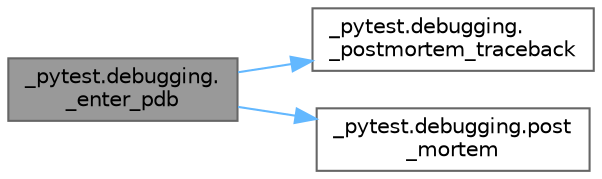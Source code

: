 digraph "_pytest.debugging._enter_pdb"
{
 // LATEX_PDF_SIZE
  bgcolor="transparent";
  edge [fontname=Helvetica,fontsize=10,labelfontname=Helvetica,labelfontsize=10];
  node [fontname=Helvetica,fontsize=10,shape=box,height=0.2,width=0.4];
  rankdir="LR";
  Node1 [id="Node000001",label="_pytest.debugging.\l_enter_pdb",height=0.2,width=0.4,color="gray40", fillcolor="grey60", style="filled", fontcolor="black",tooltip=" "];
  Node1 -> Node2 [id="edge1_Node000001_Node000002",color="steelblue1",style="solid",tooltip=" "];
  Node2 [id="Node000002",label="_pytest.debugging.\l_postmortem_traceback",height=0.2,width=0.4,color="grey40", fillcolor="white", style="filled",URL="$namespace__pytest_1_1debugging.html#ae9856617f625e8863d981a3a6a1b1797",tooltip=" "];
  Node1 -> Node3 [id="edge2_Node000001_Node000003",color="steelblue1",style="solid",tooltip=" "];
  Node3 [id="Node000003",label="_pytest.debugging.post\l_mortem",height=0.2,width=0.4,color="grey40", fillcolor="white", style="filled",URL="$namespace__pytest_1_1debugging.html#a3fe0d5985273da7e5f2847011c2abb2b",tooltip=" "];
}
